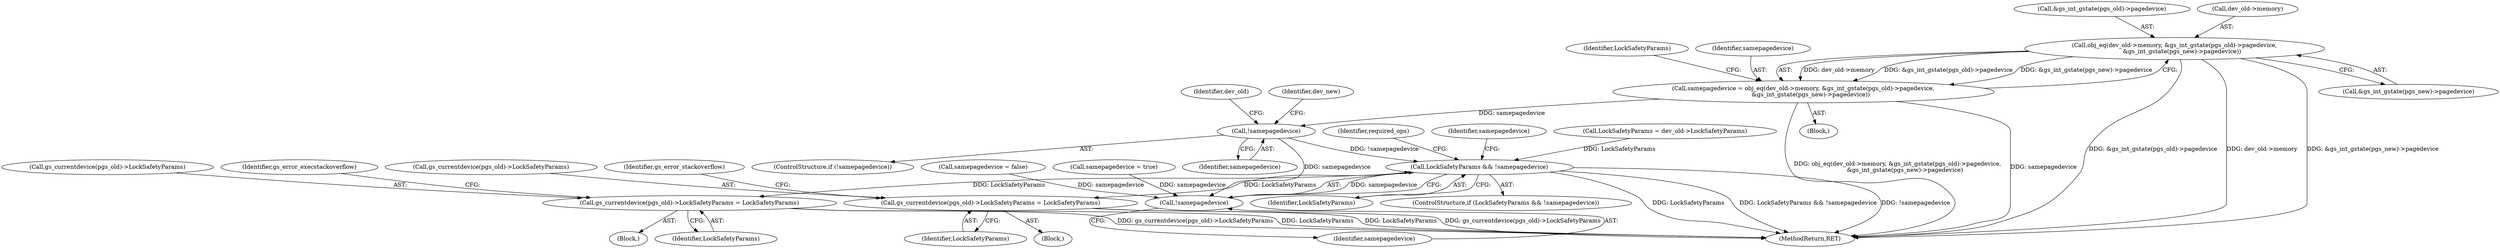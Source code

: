 digraph "0_ghostscript_aeea342904978c9fe17d85f4906a0f6fcce2d315@pointer" {
"1000122" [label="(Call,obj_eq(dev_old->memory, &gs_int_gstate(pgs_old)->pagedevice,\n        &gs_int_gstate(pgs_new)->pagedevice))"];
"1000120" [label="(Call,samepagedevice = obj_eq(dev_old->memory, &gs_int_gstate(pgs_old)->pagedevice,\n        &gs_int_gstate(pgs_new)->pagedevice))"];
"1000152" [label="(Call,!samepagedevice)"];
"1000187" [label="(Call,LockSafetyParams && !samepagedevice)"];
"1000211" [label="(Call,gs_currentdevice(pgs_old)->LockSafetyParams = LockSafetyParams)"];
"1000230" [label="(Call,gs_currentdevice(pgs_old)->LockSafetyParams = LockSafetyParams)"];
"1000189" [label="(Call,!samepagedevice)"];
"1000188" [label="(Identifier,LockSafetyParams)"];
"1000126" [label="(Call,&gs_int_gstate(pgs_old)->pagedevice)"];
"1000175" [label="(Call,samepagedevice = true)"];
"1000243" [label="(MethodReturn,RET)"];
"1000122" [label="(Call,obj_eq(dev_old->memory, &gs_int_gstate(pgs_old)->pagedevice,\n        &gs_int_gstate(pgs_new)->pagedevice))"];
"1000151" [label="(ControlStructure,if (!samepagedevice))"];
"1000186" [label="(ControlStructure,if (LockSafetyParams && !samepagedevice))"];
"1000137" [label="(Call,LockSafetyParams = dev_old->LockSafetyParams)"];
"1000194" [label="(Identifier,required_ops)"];
"1000212" [label="(Call,gs_currentdevice(pgs_old)->LockSafetyParams)"];
"1000210" [label="(Block,)"];
"1000110" [label="(Block,)"];
"1000189" [label="(Call,!samepagedevice)"];
"1000120" [label="(Call,samepagedevice = obj_eq(dev_old->memory, &gs_int_gstate(pgs_old)->pagedevice,\n        &gs_int_gstate(pgs_new)->pagedevice))"];
"1000190" [label="(Identifier,samepagedevice)"];
"1000156" [label="(Identifier,dev_old)"];
"1000138" [label="(Identifier,LockSafetyParams)"];
"1000160" [label="(Identifier,dev_new)"];
"1000216" [label="(Identifier,LockSafetyParams)"];
"1000230" [label="(Call,gs_currentdevice(pgs_old)->LockSafetyParams = LockSafetyParams)"];
"1000211" [label="(Call,gs_currentdevice(pgs_old)->LockSafetyParams = LockSafetyParams)"];
"1000183" [label="(Call,samepagedevice = false)"];
"1000237" [label="(Identifier,gs_error_execstackoverflow)"];
"1000153" [label="(Identifier,samepagedevice)"];
"1000229" [label="(Block,)"];
"1000240" [label="(Identifier,samepagedevice)"];
"1000131" [label="(Call,&gs_int_gstate(pgs_new)->pagedevice)"];
"1000187" [label="(Call,LockSafetyParams && !samepagedevice)"];
"1000235" [label="(Identifier,LockSafetyParams)"];
"1000152" [label="(Call,!samepagedevice)"];
"1000231" [label="(Call,gs_currentdevice(pgs_old)->LockSafetyParams)"];
"1000218" [label="(Identifier,gs_error_stackoverflow)"];
"1000121" [label="(Identifier,samepagedevice)"];
"1000123" [label="(Call,dev_old->memory)"];
"1000122" -> "1000120"  [label="AST: "];
"1000122" -> "1000131"  [label="CFG: "];
"1000123" -> "1000122"  [label="AST: "];
"1000126" -> "1000122"  [label="AST: "];
"1000131" -> "1000122"  [label="AST: "];
"1000120" -> "1000122"  [label="CFG: "];
"1000122" -> "1000243"  [label="DDG: &gs_int_gstate(pgs_old)->pagedevice"];
"1000122" -> "1000243"  [label="DDG: dev_old->memory"];
"1000122" -> "1000243"  [label="DDG: &gs_int_gstate(pgs_new)->pagedevice"];
"1000122" -> "1000120"  [label="DDG: dev_old->memory"];
"1000122" -> "1000120"  [label="DDG: &gs_int_gstate(pgs_old)->pagedevice"];
"1000122" -> "1000120"  [label="DDG: &gs_int_gstate(pgs_new)->pagedevice"];
"1000120" -> "1000110"  [label="AST: "];
"1000121" -> "1000120"  [label="AST: "];
"1000138" -> "1000120"  [label="CFG: "];
"1000120" -> "1000243"  [label="DDG: samepagedevice"];
"1000120" -> "1000243"  [label="DDG: obj_eq(dev_old->memory, &gs_int_gstate(pgs_old)->pagedevice,\n        &gs_int_gstate(pgs_new)->pagedevice)"];
"1000120" -> "1000152"  [label="DDG: samepagedevice"];
"1000152" -> "1000151"  [label="AST: "];
"1000152" -> "1000153"  [label="CFG: "];
"1000153" -> "1000152"  [label="AST: "];
"1000156" -> "1000152"  [label="CFG: "];
"1000160" -> "1000152"  [label="CFG: "];
"1000152" -> "1000187"  [label="DDG: !samepagedevice"];
"1000152" -> "1000189"  [label="DDG: samepagedevice"];
"1000187" -> "1000186"  [label="AST: "];
"1000187" -> "1000188"  [label="CFG: "];
"1000187" -> "1000189"  [label="CFG: "];
"1000188" -> "1000187"  [label="AST: "];
"1000189" -> "1000187"  [label="AST: "];
"1000194" -> "1000187"  [label="CFG: "];
"1000240" -> "1000187"  [label="CFG: "];
"1000187" -> "1000243"  [label="DDG: LockSafetyParams"];
"1000187" -> "1000243"  [label="DDG: LockSafetyParams && !samepagedevice"];
"1000187" -> "1000243"  [label="DDG: !samepagedevice"];
"1000137" -> "1000187"  [label="DDG: LockSafetyParams"];
"1000189" -> "1000187"  [label="DDG: samepagedevice"];
"1000187" -> "1000211"  [label="DDG: LockSafetyParams"];
"1000187" -> "1000230"  [label="DDG: LockSafetyParams"];
"1000211" -> "1000210"  [label="AST: "];
"1000211" -> "1000216"  [label="CFG: "];
"1000212" -> "1000211"  [label="AST: "];
"1000216" -> "1000211"  [label="AST: "];
"1000218" -> "1000211"  [label="CFG: "];
"1000211" -> "1000243"  [label="DDG: LockSafetyParams"];
"1000211" -> "1000243"  [label="DDG: gs_currentdevice(pgs_old)->LockSafetyParams"];
"1000230" -> "1000229"  [label="AST: "];
"1000230" -> "1000235"  [label="CFG: "];
"1000231" -> "1000230"  [label="AST: "];
"1000235" -> "1000230"  [label="AST: "];
"1000237" -> "1000230"  [label="CFG: "];
"1000230" -> "1000243"  [label="DDG: gs_currentdevice(pgs_old)->LockSafetyParams"];
"1000230" -> "1000243"  [label="DDG: LockSafetyParams"];
"1000189" -> "1000190"  [label="CFG: "];
"1000190" -> "1000189"  [label="AST: "];
"1000183" -> "1000189"  [label="DDG: samepagedevice"];
"1000175" -> "1000189"  [label="DDG: samepagedevice"];
}
